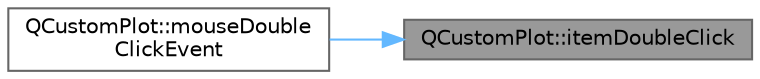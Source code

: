digraph "QCustomPlot::itemDoubleClick"
{
 // LATEX_PDF_SIZE
  bgcolor="transparent";
  edge [fontname=Helvetica,fontsize=10,labelfontname=Helvetica,labelfontsize=10];
  node [fontname=Helvetica,fontsize=10,shape=box,height=0.2,width=0.4];
  rankdir="RL";
  Node1 [label="QCustomPlot::itemDoubleClick",height=0.2,width=0.4,color="gray40", fillcolor="grey60", style="filled", fontcolor="black",tooltip=" "];
  Node1 -> Node2 [dir="back",color="steelblue1",style="solid"];
  Node2 [label="QCustomPlot::mouseDouble\lClickEvent",height=0.2,width=0.4,color="grey40", fillcolor="white", style="filled",URL="$class_q_custom_plot.html#a344075e6e80ed6d575c79b81694abb8a",tooltip=" "];
}
